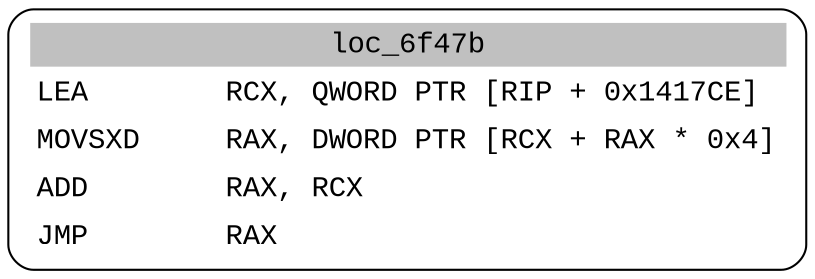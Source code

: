digraph asm_graph {
1941 [
shape="Mrecord" fontname="Courier New"label =<<table border="0" cellborder="0" cellpadding="3"><tr><td align="center" colspan="2" bgcolor="grey">loc_6f47b</td></tr><tr><td align="left">LEA        RCX, QWORD PTR [RIP + 0x1417CE]</td></tr><tr><td align="left">MOVSXD     RAX, DWORD PTR [RCX + RAX * 0x4]</td></tr><tr><td align="left">ADD        RAX, RCX</td></tr><tr><td align="left">JMP        RAX</td></tr></table>> ];
}